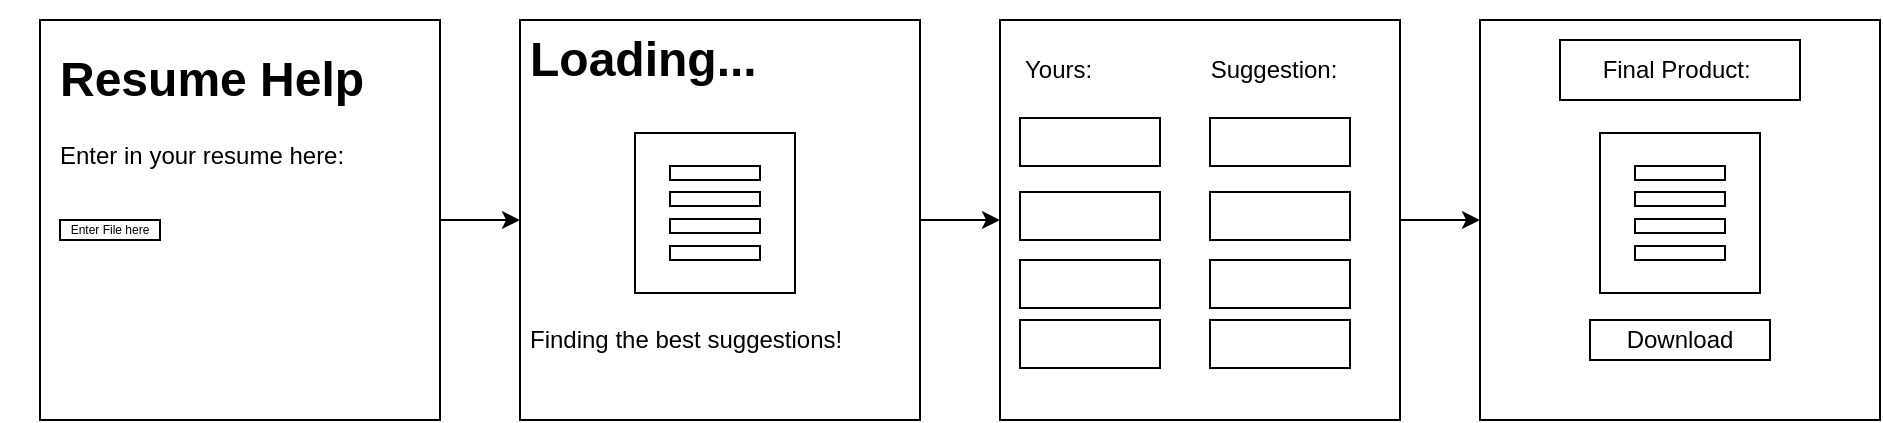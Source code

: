 <mxfile version="21.1.6" type="device">
  <diagram name="Page-1" id="15ksL_XABy-CZAW4xfYF">
    <mxGraphModel dx="1195" dy="637" grid="1" gridSize="10" guides="1" tooltips="1" connect="1" arrows="1" fold="1" page="1" pageScale="1" pageWidth="850" pageHeight="1100" math="0" shadow="0">
      <root>
        <mxCell id="0" />
        <mxCell id="1" parent="0" />
        <mxCell id="bPBW6rnya8vK9RgfQNZB-7" value="" style="edgeStyle=orthogonalEdgeStyle;rounded=0;orthogonalLoop=1;jettySize=auto;html=1;" edge="1" parent="1" source="bPBW6rnya8vK9RgfQNZB-1" target="bPBW6rnya8vK9RgfQNZB-6">
          <mxGeometry relative="1" as="geometry" />
        </mxCell>
        <mxCell id="bPBW6rnya8vK9RgfQNZB-1" value="" style="whiteSpace=wrap;html=1;aspect=fixed;" vertex="1" parent="1">
          <mxGeometry x="120" y="200" width="200" height="200" as="geometry" />
        </mxCell>
        <mxCell id="bPBW6rnya8vK9RgfQNZB-4" value="&lt;h1&gt;Resume Help&lt;/h1&gt;&lt;p&gt;Enter in your resume here:&amp;nbsp;&lt;/p&gt;" style="text;html=1;strokeColor=none;fillColor=none;spacing=5;spacingTop=-20;whiteSpace=wrap;overflow=hidden;rounded=0;" vertex="1" parent="1">
          <mxGeometry x="125" y="210" width="190" height="70" as="geometry" />
        </mxCell>
        <mxCell id="bPBW6rnya8vK9RgfQNZB-5" value="" style="rounded=0;whiteSpace=wrap;html=1;" vertex="1" parent="1">
          <mxGeometry x="130" y="300" width="50" height="10" as="geometry" />
        </mxCell>
        <mxCell id="bPBW6rnya8vK9RgfQNZB-6" value="" style="whiteSpace=wrap;html=1;aspect=fixed;" vertex="1" parent="1">
          <mxGeometry x="360" y="200" width="200" height="200" as="geometry" />
        </mxCell>
        <mxCell id="bPBW6rnya8vK9RgfQNZB-8" value="&lt;font style=&quot;font-size: 6px;&quot;&gt;Enter File here&lt;/font&gt;" style="text;html=1;strokeColor=none;fillColor=none;align=center;verticalAlign=middle;whiteSpace=wrap;rounded=0;" vertex="1" parent="1">
          <mxGeometry x="100" y="293" width="110" height="20" as="geometry" />
        </mxCell>
        <mxCell id="bPBW6rnya8vK9RgfQNZB-18" value="" style="edgeStyle=orthogonalEdgeStyle;rounded=0;orthogonalLoop=1;jettySize=auto;html=1;" edge="1" parent="1" source="bPBW6rnya8vK9RgfQNZB-9" target="bPBW6rnya8vK9RgfQNZB-17">
          <mxGeometry relative="1" as="geometry" />
        </mxCell>
        <mxCell id="bPBW6rnya8vK9RgfQNZB-9" value="&lt;h1&gt;&lt;span style=&quot;background-color: initial;&quot;&gt;Loading...&lt;/span&gt;&lt;/h1&gt;&lt;h1&gt;&lt;br&gt;&lt;/h1&gt;&lt;div&gt;&lt;br&gt;&lt;/div&gt;&lt;div&gt;&lt;br&gt;&lt;/div&gt;&lt;div&gt;&lt;br&gt;&lt;/div&gt;&lt;div&gt;&lt;br&gt;&lt;/div&gt;&lt;div&gt;Finding the best suggestions!&amp;nbsp;&lt;/div&gt;" style="text;html=1;strokeColor=none;fillColor=none;spacing=5;spacingTop=-20;whiteSpace=wrap;overflow=hidden;rounded=0;" vertex="1" parent="1">
          <mxGeometry x="360" y="200" width="200" height="200" as="geometry" />
        </mxCell>
        <mxCell id="bPBW6rnya8vK9RgfQNZB-10" value="" style="whiteSpace=wrap;html=1;aspect=fixed;" vertex="1" parent="1">
          <mxGeometry x="417.5" y="256.5" width="80" height="80" as="geometry" />
        </mxCell>
        <mxCell id="bPBW6rnya8vK9RgfQNZB-11" value="" style="rounded=0;whiteSpace=wrap;html=1;" vertex="1" parent="1">
          <mxGeometry x="435" y="273" width="45" height="7" as="geometry" />
        </mxCell>
        <mxCell id="bPBW6rnya8vK9RgfQNZB-12" value="" style="rounded=0;whiteSpace=wrap;html=1;" vertex="1" parent="1">
          <mxGeometry x="435" y="286" width="45" height="7" as="geometry" />
        </mxCell>
        <mxCell id="bPBW6rnya8vK9RgfQNZB-13" value="" style="rounded=0;whiteSpace=wrap;html=1;" vertex="1" parent="1">
          <mxGeometry x="435" y="299.5" width="45" height="7" as="geometry" />
        </mxCell>
        <mxCell id="bPBW6rnya8vK9RgfQNZB-14" value="" style="rounded=0;whiteSpace=wrap;html=1;" vertex="1" parent="1">
          <mxGeometry x="435" y="313" width="45" height="7" as="geometry" />
        </mxCell>
        <mxCell id="bPBW6rnya8vK9RgfQNZB-30" value="" style="edgeStyle=orthogonalEdgeStyle;rounded=0;orthogonalLoop=1;jettySize=auto;html=1;" edge="1" parent="1" source="bPBW6rnya8vK9RgfQNZB-17" target="bPBW6rnya8vK9RgfQNZB-29">
          <mxGeometry relative="1" as="geometry" />
        </mxCell>
        <mxCell id="bPBW6rnya8vK9RgfQNZB-17" value="" style="whiteSpace=wrap;html=1;aspect=fixed;" vertex="1" parent="1">
          <mxGeometry x="600" y="200" width="200" height="200" as="geometry" />
        </mxCell>
        <mxCell id="bPBW6rnya8vK9RgfQNZB-19" value="" style="rounded=0;whiteSpace=wrap;html=1;" vertex="1" parent="1">
          <mxGeometry x="610" y="249" width="70" height="24" as="geometry" />
        </mxCell>
        <mxCell id="bPBW6rnya8vK9RgfQNZB-20" value="Yours:&amp;nbsp;" style="text;html=1;strokeColor=none;fillColor=none;align=center;verticalAlign=middle;whiteSpace=wrap;rounded=0;" vertex="1" parent="1">
          <mxGeometry x="601" y="210" width="60" height="30" as="geometry" />
        </mxCell>
        <mxCell id="bPBW6rnya8vK9RgfQNZB-21" value="Suggestion:" style="text;html=1;strokeColor=none;fillColor=none;align=center;verticalAlign=middle;whiteSpace=wrap;rounded=0;" vertex="1" parent="1">
          <mxGeometry x="707" y="210" width="60" height="30" as="geometry" />
        </mxCell>
        <mxCell id="bPBW6rnya8vK9RgfQNZB-22" value="" style="rounded=0;whiteSpace=wrap;html=1;" vertex="1" parent="1">
          <mxGeometry x="705" y="249" width="70" height="24" as="geometry" />
        </mxCell>
        <mxCell id="bPBW6rnya8vK9RgfQNZB-23" value="" style="rounded=0;whiteSpace=wrap;html=1;" vertex="1" parent="1">
          <mxGeometry x="610" y="286" width="70" height="24" as="geometry" />
        </mxCell>
        <mxCell id="bPBW6rnya8vK9RgfQNZB-24" value="" style="rounded=0;whiteSpace=wrap;html=1;" vertex="1" parent="1">
          <mxGeometry x="610" y="320" width="70" height="24" as="geometry" />
        </mxCell>
        <mxCell id="bPBW6rnya8vK9RgfQNZB-25" value="" style="rounded=0;whiteSpace=wrap;html=1;" vertex="1" parent="1">
          <mxGeometry x="705" y="286" width="70" height="24" as="geometry" />
        </mxCell>
        <mxCell id="bPBW6rnya8vK9RgfQNZB-26" value="" style="rounded=0;whiteSpace=wrap;html=1;" vertex="1" parent="1">
          <mxGeometry x="705" y="320" width="70" height="24" as="geometry" />
        </mxCell>
        <mxCell id="bPBW6rnya8vK9RgfQNZB-27" value="" style="rounded=0;whiteSpace=wrap;html=1;" vertex="1" parent="1">
          <mxGeometry x="610" y="350" width="70" height="24" as="geometry" />
        </mxCell>
        <mxCell id="bPBW6rnya8vK9RgfQNZB-28" value="" style="rounded=0;whiteSpace=wrap;html=1;" vertex="1" parent="1">
          <mxGeometry x="705" y="350" width="70" height="24" as="geometry" />
        </mxCell>
        <mxCell id="bPBW6rnya8vK9RgfQNZB-29" value="" style="whiteSpace=wrap;html=1;aspect=fixed;movable=0;resizable=0;rotatable=0;deletable=0;editable=0;locked=1;connectable=0;" vertex="1" parent="1">
          <mxGeometry x="840" y="200" width="200" height="200" as="geometry" />
        </mxCell>
        <mxCell id="bPBW6rnya8vK9RgfQNZB-31" value="Final Product:&amp;nbsp;" style="rounded=0;whiteSpace=wrap;html=1;" vertex="1" parent="1">
          <mxGeometry x="880" y="210" width="120" height="30" as="geometry" />
        </mxCell>
        <mxCell id="bPBW6rnya8vK9RgfQNZB-34" value="" style="whiteSpace=wrap;html=1;aspect=fixed;" vertex="1" parent="1">
          <mxGeometry x="900" y="256.5" width="80" height="80" as="geometry" />
        </mxCell>
        <mxCell id="bPBW6rnya8vK9RgfQNZB-35" value="" style="rounded=0;whiteSpace=wrap;html=1;" vertex="1" parent="1">
          <mxGeometry x="917.5" y="273" width="45" height="7" as="geometry" />
        </mxCell>
        <mxCell id="bPBW6rnya8vK9RgfQNZB-36" value="" style="rounded=0;whiteSpace=wrap;html=1;" vertex="1" parent="1">
          <mxGeometry x="917.5" y="286" width="45" height="7" as="geometry" />
        </mxCell>
        <mxCell id="bPBW6rnya8vK9RgfQNZB-37" value="" style="rounded=0;whiteSpace=wrap;html=1;" vertex="1" parent="1">
          <mxGeometry x="917.5" y="299.5" width="45" height="7" as="geometry" />
        </mxCell>
        <mxCell id="bPBW6rnya8vK9RgfQNZB-38" value="" style="rounded=0;whiteSpace=wrap;html=1;" vertex="1" parent="1">
          <mxGeometry x="917.5" y="313" width="45" height="7" as="geometry" />
        </mxCell>
        <mxCell id="bPBW6rnya8vK9RgfQNZB-39" value="Download" style="rounded=0;whiteSpace=wrap;html=1;" vertex="1" parent="1">
          <mxGeometry x="895" y="350" width="90" height="20" as="geometry" />
        </mxCell>
      </root>
    </mxGraphModel>
  </diagram>
</mxfile>
